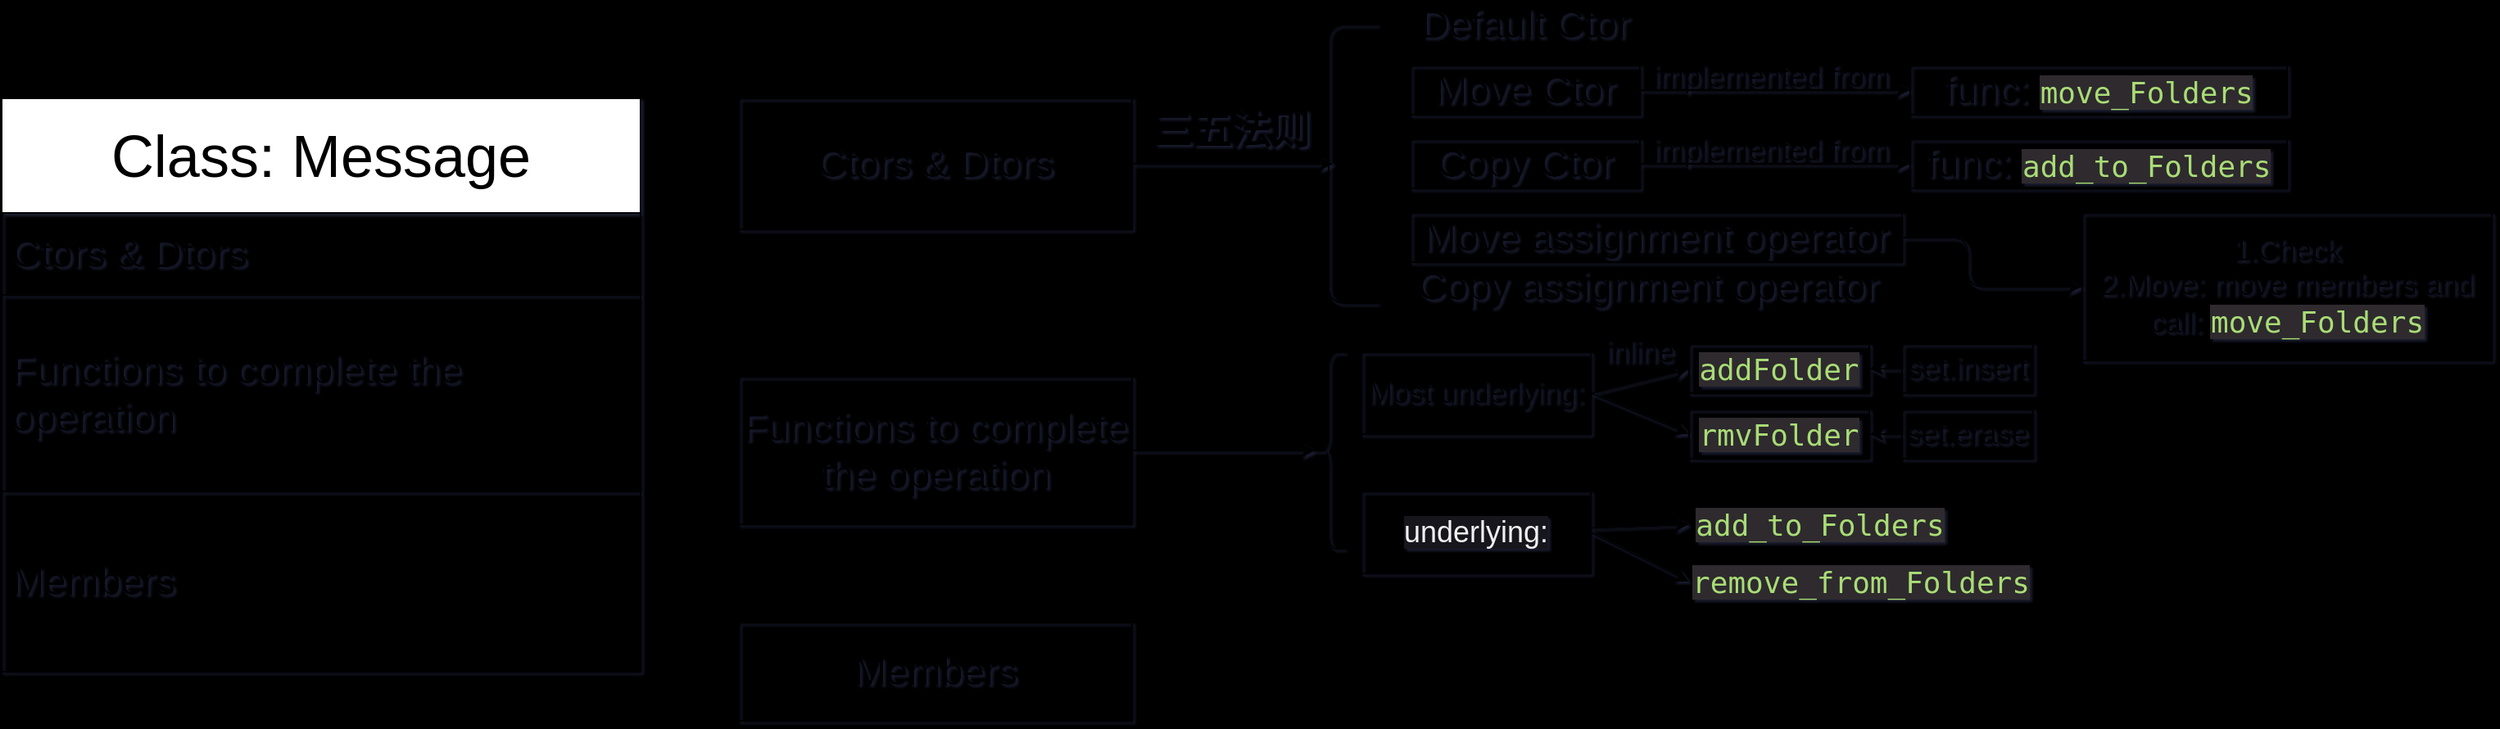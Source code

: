 <mxfile>
    <diagram id="xjMxp6ajAW2MkX7l27Ax" name="第 1 页">
        <mxGraphModel dx="1066" dy="869" grid="1" gridSize="10" guides="1" tooltips="1" connect="1" arrows="1" fold="1" page="0" pageScale="1" pageWidth="827" pageHeight="1169" background="#000000" math="0" shadow="1">
            <root>
                <mxCell id="0"/>
                <mxCell id="1" parent="0"/>
                <mxCell id="2" value="&lt;font style=&quot;font-size: 36px;&quot;&gt;Class: Message&lt;/font&gt;" style="swimlane;fontStyle=0;childLayout=stackLayout;horizontal=1;startSize=70;horizontalStack=0;resizeParent=1;resizeParentMax=0;resizeLast=0;collapsible=1;marginBottom=0;whiteSpace=wrap;html=1;" vertex="1" parent="1">
                    <mxGeometry x="400" y="200" width="390" height="350" as="geometry"/>
                </mxCell>
                <mxCell id="3" value="&lt;font style=&quot;font-size: 24px;&quot;&gt;Ctors &amp;amp; Dtors&lt;/font&gt;" style="text;strokeColor=none;fillColor=none;align=left;verticalAlign=middle;spacingLeft=4;spacingRight=4;overflow=hidden;points=[[0,0.5],[1,0.5]];portConstraint=eastwest;rotatable=0;whiteSpace=wrap;html=1;" vertex="1" parent="2">
                    <mxGeometry y="70" width="390" height="50" as="geometry"/>
                </mxCell>
                <mxCell id="4" value="&lt;span style=&quot;font-size: 24px;&quot;&gt;Functions to complete the operation&lt;/span&gt;" style="text;strokeColor=default;fillColor=none;align=left;verticalAlign=middle;spacingLeft=4;spacingRight=4;overflow=hidden;points=[[0,0.5],[1,0.5]];portConstraint=eastwest;rotatable=0;whiteSpace=wrap;html=1;" vertex="1" parent="2">
                    <mxGeometry y="120" width="390" height="120" as="geometry"/>
                </mxCell>
                <mxCell id="5" value="&lt;font style=&quot;font-size: 24px;&quot;&gt;Members&lt;/font&gt;" style="text;strokeColor=none;fillColor=none;align=left;verticalAlign=middle;spacingLeft=4;spacingRight=4;overflow=hidden;points=[[0,0.5],[1,0.5]];portConstraint=eastwest;rotatable=0;whiteSpace=wrap;html=1;" vertex="1" parent="2">
                    <mxGeometry y="240" width="390" height="110" as="geometry"/>
                </mxCell>
                <mxCell id="7" value="&lt;span style=&quot;text-align: left;&quot;&gt;Ctors &amp;amp; Dtors&lt;/span&gt;" style="text;html=1;strokeColor=default;fillColor=none;align=center;verticalAlign=middle;whiteSpace=wrap;rounded=0;fontSize=24;" vertex="1" parent="1">
                    <mxGeometry x="850" y="200" width="240" height="80" as="geometry"/>
                </mxCell>
                <mxCell id="10" style="edgeStyle=none;html=1;entryX=0.1;entryY=0.5;entryDx=0;entryDy=0;fontSize=24;entryPerimeter=0;" edge="1" parent="1" source="7" target="9">
                    <mxGeometry relative="1" as="geometry"/>
                </mxCell>
                <mxCell id="9" value="" style="shape=curlyBracket;whiteSpace=wrap;html=1;rounded=1;labelPosition=left;verticalLabelPosition=middle;align=right;verticalAlign=middle;strokeColor=default;fontSize=24;size=0;" vertex="1" parent="1">
                    <mxGeometry x="1210" y="155" width="30" height="170" as="geometry"/>
                </mxCell>
                <mxCell id="11" value="三五法则" style="text;strokeColor=none;fillColor=none;html=1;fontSize=24;fontStyle=1;verticalAlign=middle;align=center;" vertex="1" parent="1">
                    <mxGeometry x="1100" y="200" width="100" height="40" as="geometry"/>
                </mxCell>
                <mxCell id="23" style="edgeStyle=none;html=1;exitX=1;exitY=0.5;exitDx=0;exitDy=0;fontSize=24;entryX=0.1;entryY=0.5;entryDx=0;entryDy=0;entryPerimeter=0;" edge="1" parent="1" source="13" target="24">
                    <mxGeometry relative="1" as="geometry">
                        <mxPoint x="1280" y="480" as="targetPoint"/>
                    </mxGeometry>
                </mxCell>
                <mxCell id="13" value="&lt;span style=&quot;text-align: left;&quot;&gt;Functions to complete the operation&lt;/span&gt;" style="text;html=1;strokeColor=default;fillColor=none;align=center;verticalAlign=middle;whiteSpace=wrap;rounded=0;fontSize=24;" vertex="1" parent="1">
                    <mxGeometry x="850" y="370" width="240" height="90" as="geometry"/>
                </mxCell>
                <mxCell id="14" value="Members" style="text;html=1;strokeColor=default;fillColor=none;align=center;verticalAlign=middle;whiteSpace=wrap;rounded=0;fontSize=24;" vertex="1" parent="1">
                    <mxGeometry x="850" y="520" width="240" height="60" as="geometry"/>
                </mxCell>
                <mxCell id="15" value="Default Ctor" style="text;html=1;strokeColor=none;fillColor=none;align=center;verticalAlign=middle;whiteSpace=wrap;rounded=0;fontSize=24;" vertex="1" parent="1">
                    <mxGeometry x="1245" y="140" width="170" height="30" as="geometry"/>
                </mxCell>
                <mxCell id="16" value="Move Ctor" style="text;html=1;strokeColor=default;fillColor=none;align=center;verticalAlign=middle;whiteSpace=wrap;rounded=0;fontSize=24;" vertex="1" parent="1">
                    <mxGeometry x="1260" y="180" width="140" height="30" as="geometry"/>
                </mxCell>
                <mxCell id="28" style="edgeStyle=none;html=1;entryX=0;entryY=0.5;entryDx=0;entryDy=0;fontSize=24;" edge="1" parent="1" source="17" target="27">
                    <mxGeometry relative="1" as="geometry"/>
                </mxCell>
                <mxCell id="17" value="Copy Ctor" style="text;html=1;strokeColor=default;fillColor=none;align=center;verticalAlign=middle;whiteSpace=wrap;rounded=0;fontSize=24;" vertex="1" parent="1">
                    <mxGeometry x="1260" y="225" width="140" height="30" as="geometry"/>
                </mxCell>
                <mxCell id="32" style="edgeStyle=none;html=1;entryX=0;entryY=0.5;entryDx=0;entryDy=0;fontSize=18;exitX=1;exitY=0.5;exitDx=0;exitDy=0;" edge="1" parent="1" source="21" target="31">
                    <mxGeometry relative="1" as="geometry">
                        <Array as="points">
                            <mxPoint x="1600" y="285"/>
                            <mxPoint x="1600" y="315"/>
                        </Array>
                    </mxGeometry>
                </mxCell>
                <mxCell id="21" value="Move assignment operator" style="text;html=1;strokeColor=default;fillColor=none;align=center;verticalAlign=middle;whiteSpace=wrap;rounded=0;fontSize=24;" vertex="1" parent="1">
                    <mxGeometry x="1260" y="270" width="300" height="30" as="geometry"/>
                </mxCell>
                <mxCell id="22" value="Copy assignment operator" style="text;html=1;strokeColor=none;fillColor=none;align=center;verticalAlign=middle;whiteSpace=wrap;rounded=0;fontSize=24;" vertex="1" parent="1">
                    <mxGeometry x="1245" y="300" width="320" height="30" as="geometry"/>
                </mxCell>
                <mxCell id="24" value="" style="shape=curlyBracket;whiteSpace=wrap;html=1;rounded=1;labelPosition=left;verticalLabelPosition=middle;align=right;verticalAlign=middle;strokeColor=default;fontSize=24;fillColor=none;" vertex="1" parent="1">
                    <mxGeometry x="1200" y="355" width="20" height="120" as="geometry"/>
                </mxCell>
                <mxCell id="25" value="" style="endArrow=classic;html=1;fontSize=24;exitX=1;exitY=0.5;exitDx=0;exitDy=0;entryX=0;entryY=0.5;entryDx=0;entryDy=0;" edge="1" parent="1" source="16" target="26">
                    <mxGeometry width="50" height="50" relative="1" as="geometry">
                        <mxPoint x="1400" y="400" as="sourcePoint"/>
                        <mxPoint x="1530" y="205" as="targetPoint"/>
                    </mxGeometry>
                </mxCell>
                <mxCell id="26" value="func:&amp;nbsp;&lt;span style=&quot;color: rgb(169, 220, 118); background-color: rgb(45, 42, 46); font-family: &amp;quot;YaHei Consolas Hybrid&amp;quot;, monospace; font-size: 13.5pt;&quot;&gt;move_Folders&lt;/span&gt;" style="text;html=1;strokeColor=default;fillColor=none;align=center;verticalAlign=middle;whiteSpace=wrap;rounded=0;fontSize=24;" vertex="1" parent="1">
                    <mxGeometry x="1565" y="180" width="230" height="30" as="geometry"/>
                </mxCell>
                <mxCell id="27" value="func:&amp;nbsp;&lt;span style=&quot;color: rgb(169, 220, 118); background-color: rgb(45, 42, 46); font-family: &amp;quot;YaHei Consolas Hybrid&amp;quot;, monospace; font-size: 13.5pt;&quot;&gt;add_to_Folders&lt;/span&gt;" style="text;html=1;strokeColor=default;fillColor=none;align=center;verticalAlign=middle;whiteSpace=wrap;rounded=0;fontSize=24;" vertex="1" parent="1">
                    <mxGeometry x="1565" y="225" width="230" height="30" as="geometry"/>
                </mxCell>
                <mxCell id="29" value="&lt;font style=&quot;font-size: 18px;&quot;&gt;implemented from&lt;/font&gt;" style="text;html=1;strokeColor=none;fillColor=none;align=center;verticalAlign=middle;whiteSpace=wrap;rounded=0;fontSize=24;" vertex="1" parent="1">
                    <mxGeometry x="1370" y="170" width="220" height="30" as="geometry"/>
                </mxCell>
                <mxCell id="30" value="&lt;font style=&quot;font-size: 18px;&quot;&gt;implemented from&lt;/font&gt;" style="text;html=1;strokeColor=none;fillColor=none;align=center;verticalAlign=middle;whiteSpace=wrap;rounded=0;fontSize=24;" vertex="1" parent="1">
                    <mxGeometry x="1370" y="215" width="220" height="30" as="geometry"/>
                </mxCell>
                <mxCell id="31" value="1.Check&lt;br&gt;2.Move: move members and call:&amp;nbsp;&lt;span style=&quot;color: rgb(169, 220, 118); font-family: &amp;quot;YaHei Consolas Hybrid&amp;quot;, monospace; background-color: rgb(45, 42, 46);&quot;&gt;move_Folders&lt;/span&gt;" style="text;html=1;strokeColor=default;fillColor=none;align=center;verticalAlign=middle;whiteSpace=wrap;rounded=0;fontSize=18;" vertex="1" parent="1">
                    <mxGeometry x="1670" y="270" width="250" height="90" as="geometry"/>
                </mxCell>
                <mxCell id="35" style="edgeStyle=none;html=1;exitX=1;exitY=0.5;exitDx=0;exitDy=0;entryX=0;entryY=0.5;entryDx=0;entryDy=0;fontSize=18;" edge="1" parent="1" source="33" target="34">
                    <mxGeometry relative="1" as="geometry"/>
                </mxCell>
                <mxCell id="37" style="edgeStyle=none;html=1;entryX=0;entryY=0.5;entryDx=0;entryDy=0;fontSize=18;exitX=1;exitY=0.5;exitDx=0;exitDy=0;" edge="1" parent="1" source="33" target="36">
                    <mxGeometry relative="1" as="geometry"/>
                </mxCell>
                <mxCell id="33" value="Most underlying:" style="text;html=1;strokeColor=default;fillColor=none;align=center;verticalAlign=middle;whiteSpace=wrap;rounded=0;fontSize=18;" vertex="1" parent="1">
                    <mxGeometry x="1230" y="355" width="140" height="50" as="geometry"/>
                </mxCell>
                <mxCell id="34" value="&lt;div style=&quot;background-color:#2d2a2e;color:#fcfcfa;font-family:'YaHei Consolas Hybrid',monospace;font-size:13.5pt;&quot;&gt;&lt;pre&gt;&lt;span style=&quot;color:#a9dc76;&quot;&gt;addFolder&lt;/span&gt;&lt;/pre&gt;&lt;/div&gt;" style="text;html=1;strokeColor=default;fillColor=none;align=center;verticalAlign=middle;whiteSpace=wrap;rounded=0;fontSize=18;" vertex="1" parent="1">
                    <mxGeometry x="1430" y="350" width="110" height="30" as="geometry"/>
                </mxCell>
                <mxCell id="36" value="&lt;div style=&quot;background-color:#2d2a2e;color:#fcfcfa;font-family:'YaHei Consolas Hybrid',monospace;font-size:13.5pt;&quot;&gt;&lt;pre&gt;&lt;span style=&quot;color:#a9dc76;&quot;&gt;rmvFolder&lt;/span&gt;&lt;/pre&gt;&lt;/div&gt;" style="text;html=1;strokeColor=default;fillColor=none;align=center;verticalAlign=middle;whiteSpace=wrap;rounded=0;fontSize=18;" vertex="1" parent="1">
                    <mxGeometry x="1430" y="390" width="110" height="30" as="geometry"/>
                </mxCell>
                <mxCell id="40" style="edgeStyle=none;html=1;entryX=1;entryY=0.5;entryDx=0;entryDy=0;fontSize=18;" edge="1" parent="1" source="38" target="34">
                    <mxGeometry relative="1" as="geometry"/>
                </mxCell>
                <mxCell id="38" value="set.insert" style="text;html=1;strokeColor=default;fillColor=none;align=center;verticalAlign=middle;whiteSpace=wrap;rounded=0;fontSize=18;" vertex="1" parent="1">
                    <mxGeometry x="1560" y="350" width="80" height="30" as="geometry"/>
                </mxCell>
                <mxCell id="41" style="edgeStyle=none;html=1;entryX=1;entryY=0.5;entryDx=0;entryDy=0;fontSize=18;" edge="1" parent="1" source="39" target="36">
                    <mxGeometry relative="1" as="geometry"/>
                </mxCell>
                <mxCell id="39" value="set.erase" style="text;html=1;strokeColor=default;fillColor=none;align=center;verticalAlign=middle;whiteSpace=wrap;rounded=0;fontSize=18;" vertex="1" parent="1">
                    <mxGeometry x="1560" y="390" width="80" height="30" as="geometry"/>
                </mxCell>
                <mxCell id="42" value="inline" style="text;html=1;strokeColor=none;fillColor=none;align=center;verticalAlign=middle;whiteSpace=wrap;rounded=0;fontSize=18;" vertex="1" parent="1">
                    <mxGeometry x="1370" y="340" width="60" height="30" as="geometry"/>
                </mxCell>
                <mxCell id="46" style="edgeStyle=none;html=1;entryX=0;entryY=0.5;entryDx=0;entryDy=0;fontSize=18;" edge="1" parent="1" source="43" target="44">
                    <mxGeometry relative="1" as="geometry"/>
                </mxCell>
                <mxCell id="48" style="edgeStyle=none;html=1;entryX=0;entryY=0.5;entryDx=0;entryDy=0;fontSize=18;exitX=1;exitY=0.5;exitDx=0;exitDy=0;" edge="1" parent="1" source="43" target="47">
                    <mxGeometry relative="1" as="geometry"/>
                </mxCell>
                <mxCell id="43" value="&lt;span style=&quot;color: rgb(240, 240, 240); font-family: Helvetica; font-size: 18px; font-style: normal; font-variant-ligatures: normal; font-variant-caps: normal; font-weight: 400; letter-spacing: normal; orphans: 2; text-align: center; text-indent: 0px; text-transform: none; widows: 2; word-spacing: 0px; -webkit-text-stroke-width: 0px; background-color: rgb(24, 20, 29); text-decoration-thickness: initial; text-decoration-style: initial; text-decoration-color: initial; float: none; display: inline !important;&quot;&gt;underlying:&lt;/span&gt;" style="text;html=1;strokeColor=default;fillColor=none;align=center;verticalAlign=middle;whiteSpace=wrap;rounded=0;fontSize=18;" vertex="1" parent="1">
                    <mxGeometry x="1230" y="440" width="140" height="50" as="geometry"/>
                </mxCell>
                <mxCell id="44" value="&lt;div style=&quot;background-color:#2d2a2e;color:#fcfcfa;font-family:'YaHei Consolas Hybrid',monospace;font-size:13.5pt;&quot;&gt;&lt;pre&gt;&lt;span style=&quot;color:#a9dc76;&quot;&gt;add_to_Folders&lt;/span&gt;&lt;/pre&gt;&lt;/div&gt;" style="text;html=1;strokeColor=none;fillColor=none;align=center;verticalAlign=middle;whiteSpace=wrap;rounded=0;fontSize=18;" vertex="1" parent="1">
                    <mxGeometry x="1430" y="445" width="160" height="30" as="geometry"/>
                </mxCell>
                <mxCell id="47" value="&lt;div style=&quot;background-color:#2d2a2e;color:#fcfcfa;font-family:'YaHei Consolas Hybrid',monospace;font-size:13.5pt;&quot;&gt;&lt;pre&gt;&lt;div style=&quot;font-family: &amp;quot;YaHei Consolas Hybrid&amp;quot;, monospace; font-size: 13.5pt;&quot;&gt;&lt;pre&gt;&lt;span style=&quot;color:#a9dc76;&quot;&gt;remove_from_Folders&lt;/span&gt;&lt;/pre&gt;&lt;/div&gt;&lt;/pre&gt;&lt;/div&gt;" style="text;html=1;strokeColor=none;fillColor=none;align=center;verticalAlign=middle;whiteSpace=wrap;rounded=0;fontSize=18;" vertex="1" parent="1">
                    <mxGeometry x="1430" y="480" width="210" height="30" as="geometry"/>
                </mxCell>
            </root>
        </mxGraphModel>
    </diagram>
</mxfile>